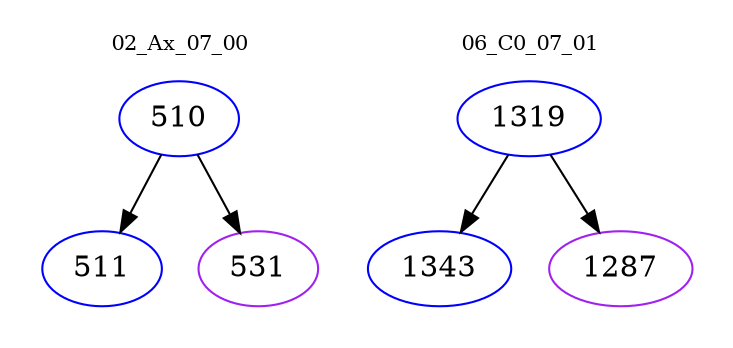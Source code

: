 digraph{
subgraph cluster_0 {
color = white
label = "02_Ax_07_00";
fontsize=10;
T0_510 [label="510", color="blue"]
T0_510 -> T0_511 [color="black"]
T0_511 [label="511", color="blue"]
T0_510 -> T0_531 [color="black"]
T0_531 [label="531", color="purple"]
}
subgraph cluster_1 {
color = white
label = "06_C0_07_01";
fontsize=10;
T1_1319 [label="1319", color="blue"]
T1_1319 -> T1_1343 [color="black"]
T1_1343 [label="1343", color="blue"]
T1_1319 -> T1_1287 [color="black"]
T1_1287 [label="1287", color="purple"]
}
}

